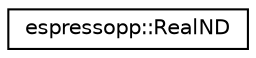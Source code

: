 digraph G
{
  edge [fontname="Helvetica",fontsize="10",labelfontname="Helvetica",labelfontsize="10"];
  node [fontname="Helvetica",fontsize="10",shape=record];
  rankdir="LR";
  Node1 [label="espressopp::RealND",height=0.2,width=0.4,color="black", fillcolor="white", style="filled",URL="$classespressopp_1_1RealND.html"];
}
